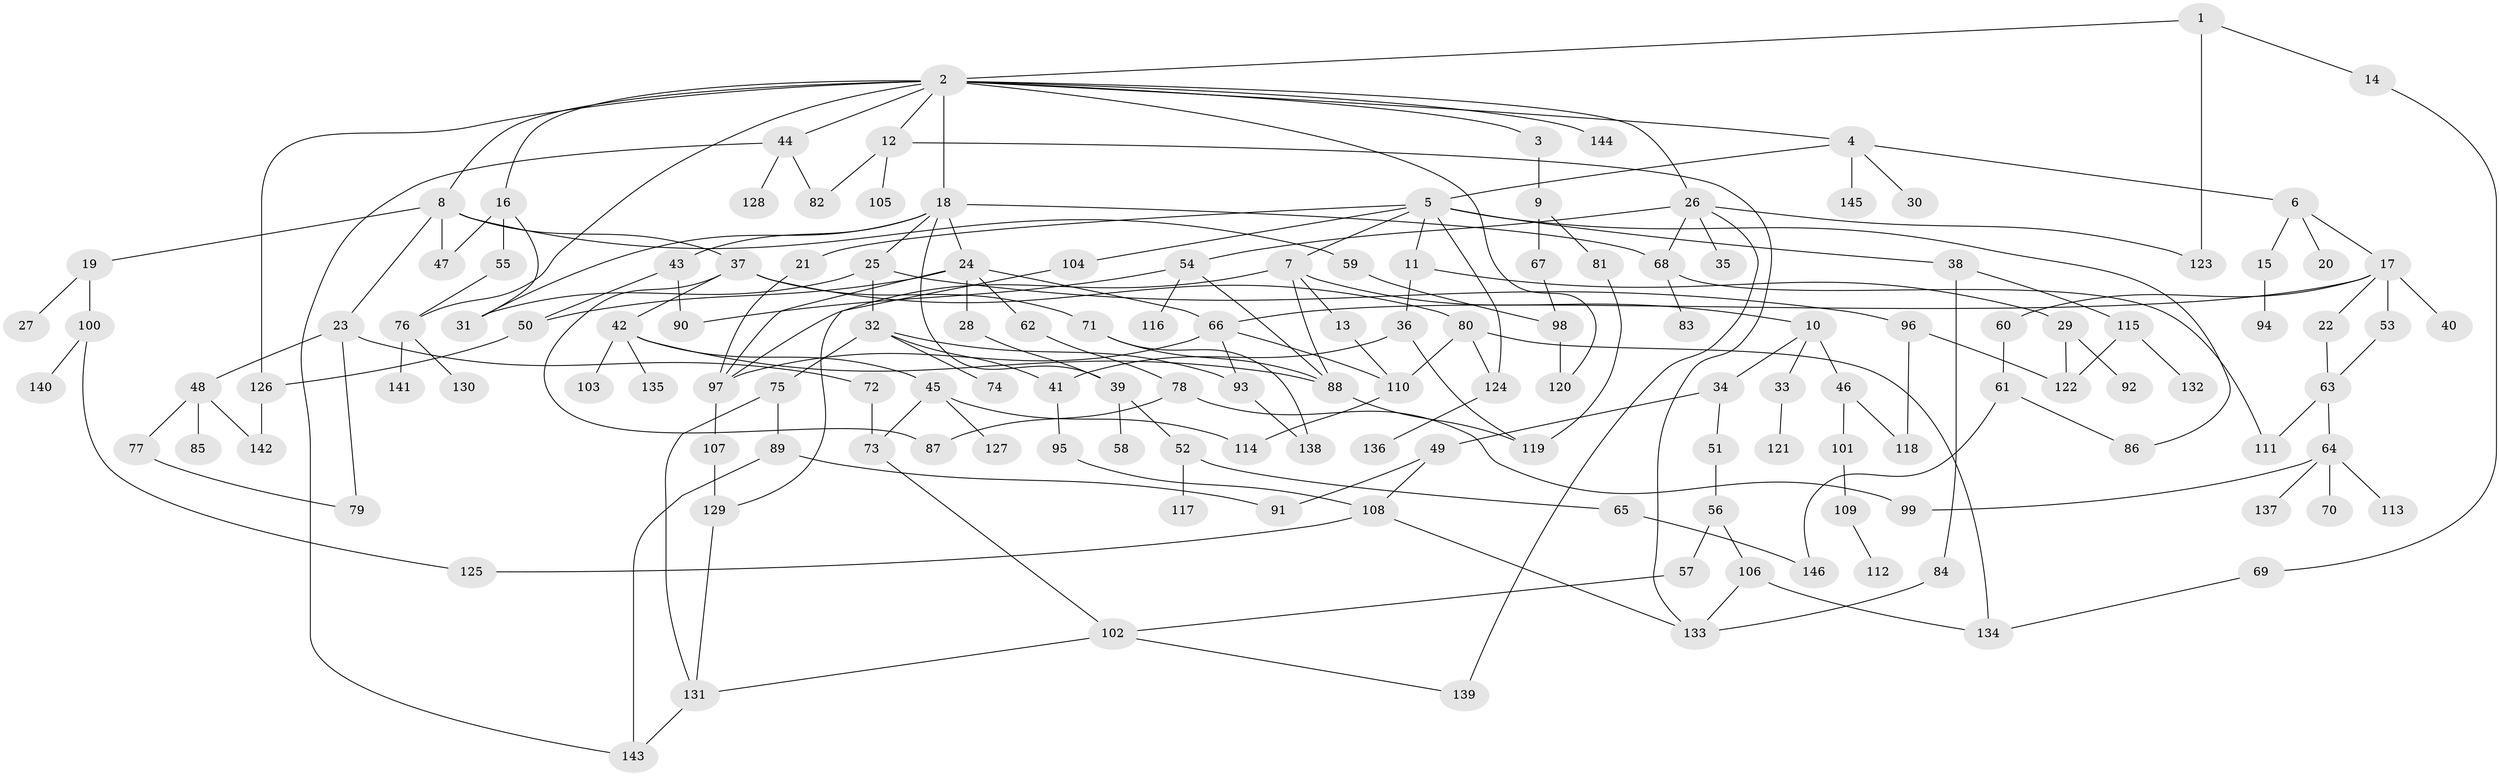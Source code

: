 // coarse degree distribution, {3: 0.23529411764705882, 16: 0.00980392156862745, 2: 0.22549019607843138, 9: 0.00980392156862745, 5: 0.06862745098039216, 6: 0.0392156862745098, 1: 0.21568627450980393, 4: 0.17647058823529413, 7: 0.0196078431372549}
// Generated by graph-tools (version 1.1) at 2025/23/03/03/25 07:23:30]
// undirected, 146 vertices, 201 edges
graph export_dot {
graph [start="1"]
  node [color=gray90,style=filled];
  1;
  2;
  3;
  4;
  5;
  6;
  7;
  8;
  9;
  10;
  11;
  12;
  13;
  14;
  15;
  16;
  17;
  18;
  19;
  20;
  21;
  22;
  23;
  24;
  25;
  26;
  27;
  28;
  29;
  30;
  31;
  32;
  33;
  34;
  35;
  36;
  37;
  38;
  39;
  40;
  41;
  42;
  43;
  44;
  45;
  46;
  47;
  48;
  49;
  50;
  51;
  52;
  53;
  54;
  55;
  56;
  57;
  58;
  59;
  60;
  61;
  62;
  63;
  64;
  65;
  66;
  67;
  68;
  69;
  70;
  71;
  72;
  73;
  74;
  75;
  76;
  77;
  78;
  79;
  80;
  81;
  82;
  83;
  84;
  85;
  86;
  87;
  88;
  89;
  90;
  91;
  92;
  93;
  94;
  95;
  96;
  97;
  98;
  99;
  100;
  101;
  102;
  103;
  104;
  105;
  106;
  107;
  108;
  109;
  110;
  111;
  112;
  113;
  114;
  115;
  116;
  117;
  118;
  119;
  120;
  121;
  122;
  123;
  124;
  125;
  126;
  127;
  128;
  129;
  130;
  131;
  132;
  133;
  134;
  135;
  136;
  137;
  138;
  139;
  140;
  141;
  142;
  143;
  144;
  145;
  146;
  1 -- 2;
  1 -- 14;
  1 -- 123;
  2 -- 3;
  2 -- 4;
  2 -- 8;
  2 -- 12;
  2 -- 16;
  2 -- 18;
  2 -- 26;
  2 -- 44;
  2 -- 126;
  2 -- 144;
  2 -- 76;
  2 -- 120;
  3 -- 9;
  4 -- 5;
  4 -- 6;
  4 -- 30;
  4 -- 145;
  5 -- 7;
  5 -- 11;
  5 -- 21;
  5 -- 38;
  5 -- 86;
  5 -- 104;
  5 -- 124;
  6 -- 15;
  6 -- 17;
  6 -- 20;
  7 -- 10;
  7 -- 13;
  7 -- 88;
  7 -- 97;
  8 -- 19;
  8 -- 23;
  8 -- 37;
  8 -- 59;
  8 -- 47;
  9 -- 67;
  9 -- 81;
  10 -- 33;
  10 -- 34;
  10 -- 46;
  11 -- 29;
  11 -- 36;
  12 -- 82;
  12 -- 105;
  12 -- 133;
  13 -- 110;
  14 -- 69;
  15 -- 94;
  16 -- 47;
  16 -- 55;
  16 -- 31;
  17 -- 22;
  17 -- 40;
  17 -- 53;
  17 -- 60;
  17 -- 66;
  18 -- 24;
  18 -- 25;
  18 -- 31;
  18 -- 39;
  18 -- 43;
  18 -- 68;
  19 -- 27;
  19 -- 100;
  21 -- 97;
  22 -- 63;
  23 -- 48;
  23 -- 72;
  23 -- 79;
  24 -- 28;
  24 -- 62;
  24 -- 66;
  24 -- 97;
  24 -- 50;
  25 -- 32;
  25 -- 96;
  25 -- 31;
  26 -- 35;
  26 -- 54;
  26 -- 68;
  26 -- 123;
  26 -- 139;
  28 -- 39;
  29 -- 92;
  29 -- 122;
  32 -- 74;
  32 -- 75;
  32 -- 93;
  32 -- 41;
  33 -- 121;
  34 -- 49;
  34 -- 51;
  36 -- 41;
  36 -- 119;
  37 -- 42;
  37 -- 71;
  37 -- 80;
  37 -- 87;
  38 -- 84;
  38 -- 115;
  39 -- 52;
  39 -- 58;
  41 -- 95;
  42 -- 45;
  42 -- 103;
  42 -- 135;
  42 -- 88;
  43 -- 50;
  43 -- 90;
  44 -- 128;
  44 -- 143;
  44 -- 82;
  45 -- 127;
  45 -- 73;
  45 -- 114;
  46 -- 101;
  46 -- 118;
  48 -- 77;
  48 -- 85;
  48 -- 142;
  49 -- 108;
  49 -- 91;
  50 -- 126;
  51 -- 56;
  52 -- 65;
  52 -- 117;
  53 -- 63;
  54 -- 90;
  54 -- 116;
  54 -- 88;
  55 -- 76;
  56 -- 57;
  56 -- 106;
  57 -- 102;
  59 -- 98;
  60 -- 61;
  61 -- 146;
  61 -- 86;
  62 -- 78;
  63 -- 64;
  63 -- 111;
  64 -- 70;
  64 -- 113;
  64 -- 137;
  64 -- 99;
  65 -- 146;
  66 -- 110;
  66 -- 93;
  66 -- 97;
  67 -- 98;
  68 -- 83;
  68 -- 111;
  69 -- 134;
  71 -- 138;
  71 -- 88;
  72 -- 73;
  73 -- 102;
  75 -- 89;
  75 -- 131;
  76 -- 130;
  76 -- 141;
  77 -- 79;
  78 -- 99;
  78 -- 87;
  80 -- 110;
  80 -- 124;
  80 -- 134;
  81 -- 119;
  84 -- 133;
  88 -- 119;
  89 -- 91;
  89 -- 143;
  93 -- 138;
  95 -- 108;
  96 -- 118;
  96 -- 122;
  97 -- 107;
  98 -- 120;
  100 -- 125;
  100 -- 140;
  101 -- 109;
  102 -- 139;
  102 -- 131;
  104 -- 129;
  106 -- 134;
  106 -- 133;
  107 -- 129;
  108 -- 133;
  108 -- 125;
  109 -- 112;
  110 -- 114;
  115 -- 122;
  115 -- 132;
  124 -- 136;
  126 -- 142;
  129 -- 131;
  131 -- 143;
}
